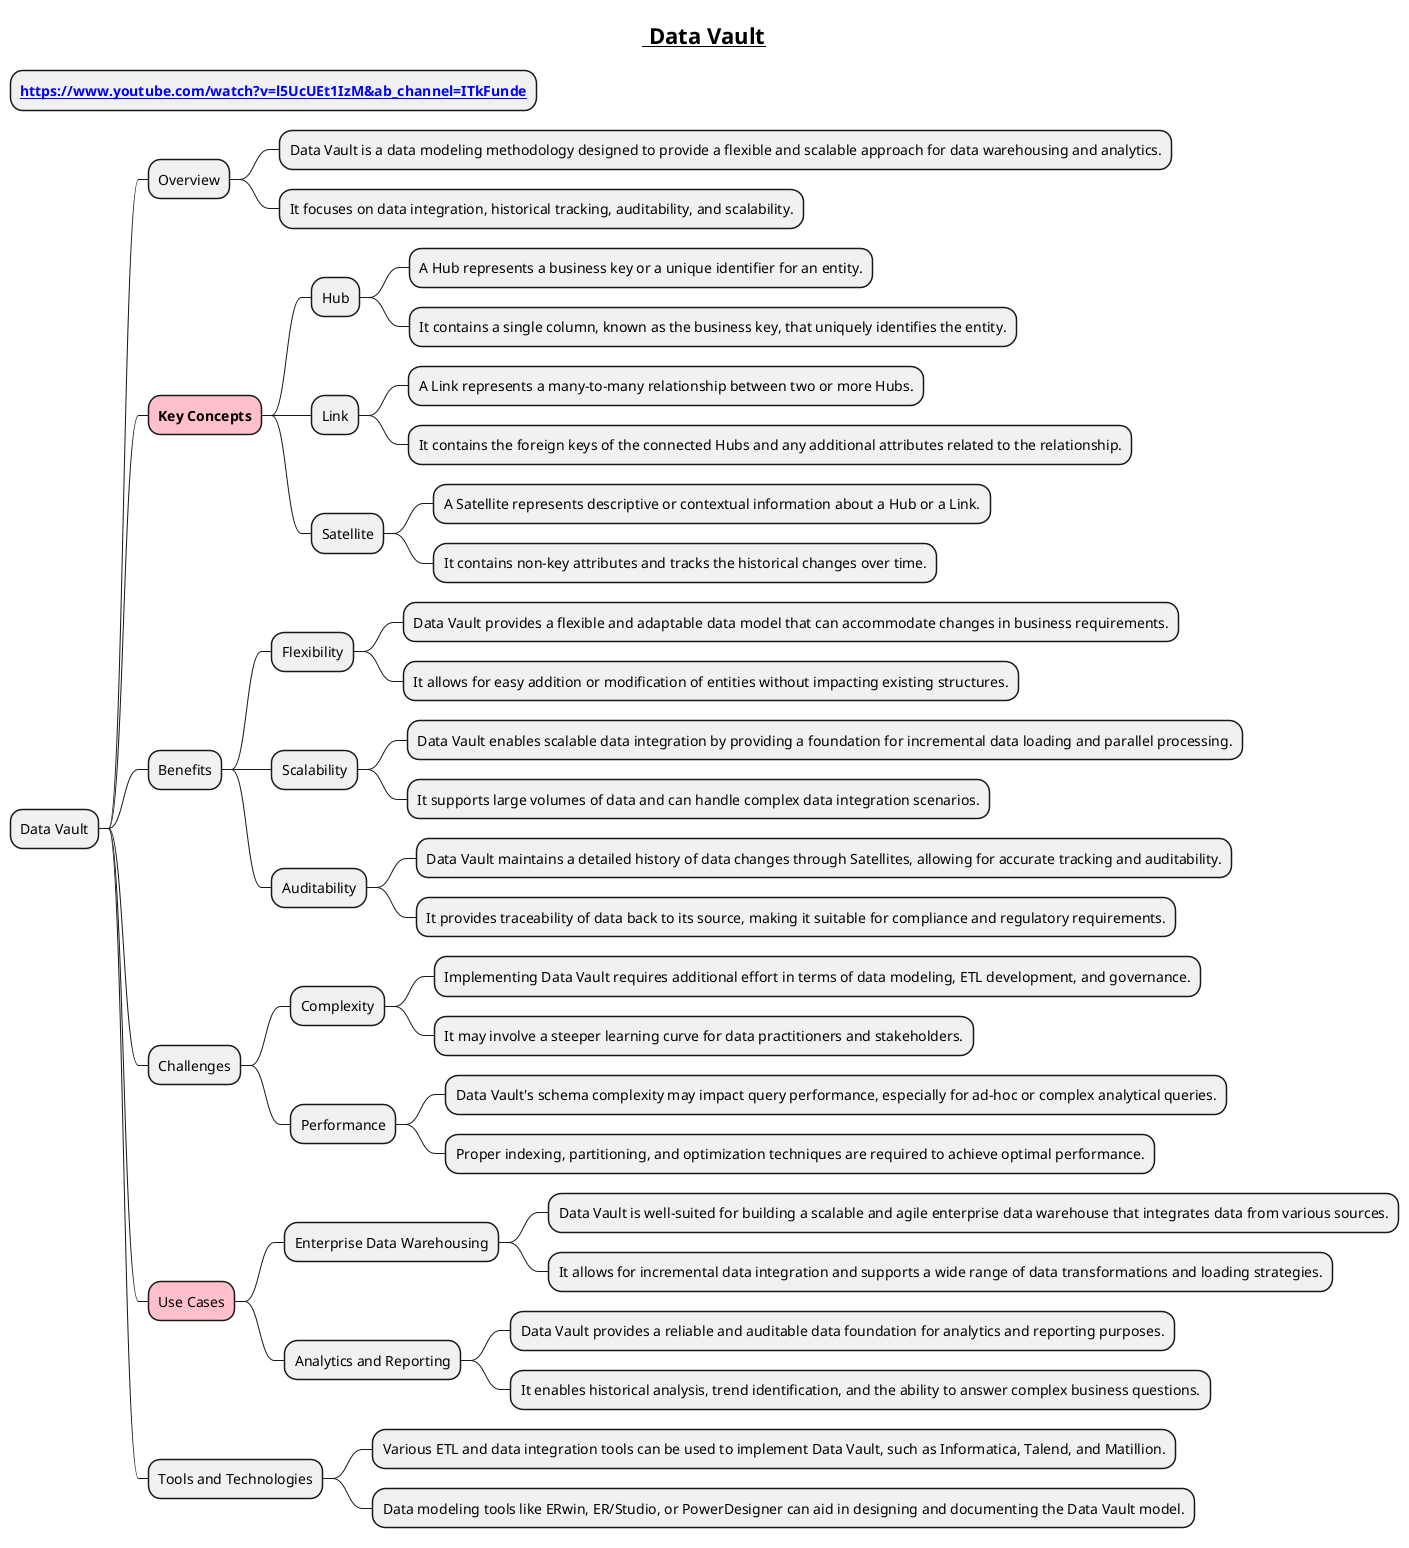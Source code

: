 @startmindmap
title =__ Data Vault__
* **[[https://www.youtube.com/watch?v=l5UcUEt1IzM&ab_channel=ITkFunde]]**

* Data Vault
** Overview
*** Data Vault is a data modeling methodology designed to provide a flexible and scalable approach for data warehousing and analytics.
*** It focuses on data integration, historical tracking, auditability, and scalability.
**[#pink] **Key Concepts**
*** Hub
**** A Hub represents a business key or a unique identifier for an entity.
**** It contains a single column, known as the business key, that uniquely identifies the entity.
*** Link
**** A Link represents a many-to-many relationship between two or more Hubs.
**** It contains the foreign keys of the connected Hubs and any additional attributes related to the relationship.
*** Satellite
**** A Satellite represents descriptive or contextual information about a Hub or a Link.
**** It contains non-key attributes and tracks the historical changes over time.
** Benefits
*** Flexibility
**** Data Vault provides a flexible and adaptable data model that can accommodate changes in business requirements.
**** It allows for easy addition or modification of entities without impacting existing structures.
*** Scalability
**** Data Vault enables scalable data integration by providing a foundation for incremental data loading and parallel processing.
**** It supports large volumes of data and can handle complex data integration scenarios.
*** Auditability
**** Data Vault maintains a detailed history of data changes through Satellites, allowing for accurate tracking and auditability.
**** It provides traceability of data back to its source, making it suitable for compliance and regulatory requirements.
** Challenges
*** Complexity
**** Implementing Data Vault requires additional effort in terms of data modeling, ETL development, and governance.
**** It may involve a steeper learning curve for data practitioners and stakeholders.
*** Performance
**** Data Vault's schema complexity may impact query performance, especially for ad-hoc or complex analytical queries.
**** Proper indexing, partitioning, and optimization techniques are required to achieve optimal performance.
**[#pink] Use Cases
*** Enterprise Data Warehousing
**** Data Vault is well-suited for building a scalable and agile enterprise data warehouse that integrates data from various sources.
**** It allows for incremental data integration and supports a wide range of data transformations and loading strategies.
*** Analytics and Reporting
**** Data Vault provides a reliable and auditable data foundation for analytics and reporting purposes.
**** It enables historical analysis, trend identification, and the ability to answer complex business questions.
** Tools and Technologies
*** Various ETL and data integration tools can be used to implement Data Vault, such as Informatica, Talend, and Matillion.
*** Data modeling tools like ERwin, ER/Studio, or PowerDesigner can aid in designing and documenting the Data Vault model.
@endmindmap
